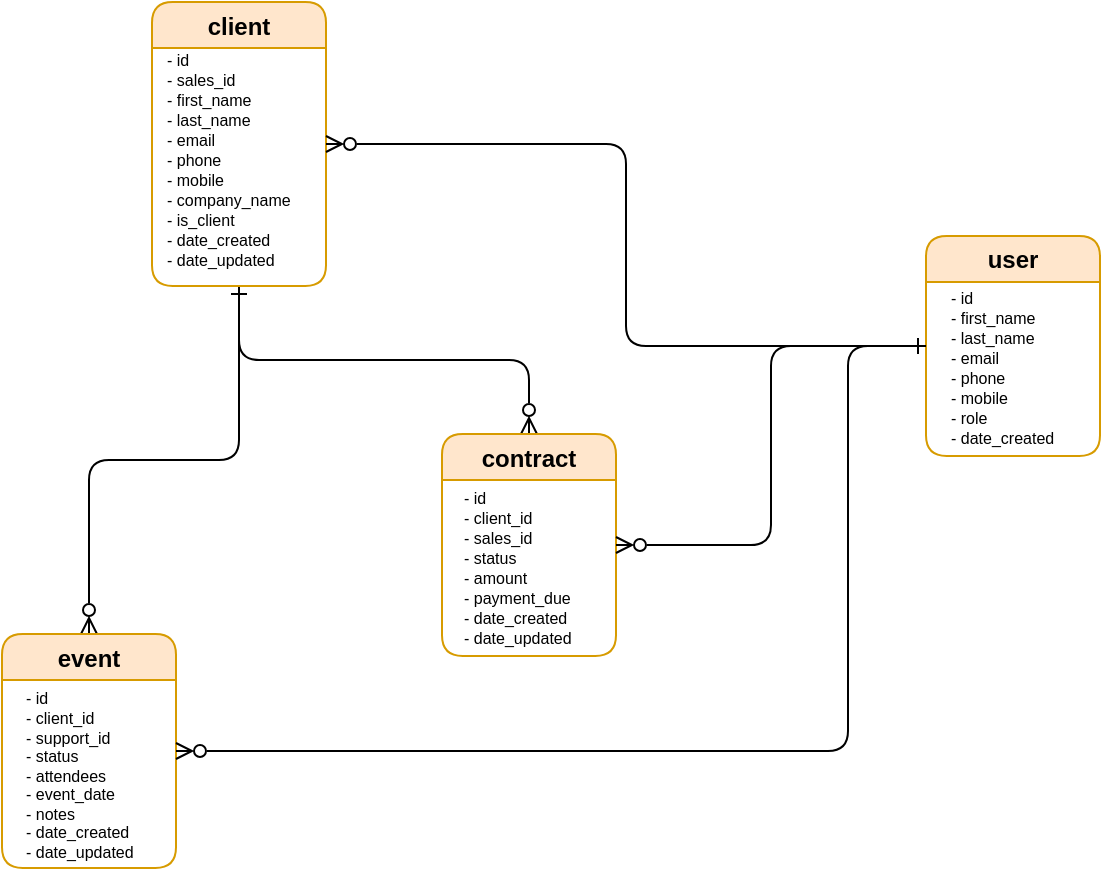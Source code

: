 <mxfile version="15.5.4" type="embed"><diagram id="Kf3mRJmbqOAMH1zy04or" name="Page-1"><mxGraphModel dx="957" dy="767" grid="0" gridSize="10" guides="1" tooltips="1" connect="1" arrows="1" fold="1" page="1" pageScale="1" pageWidth="850" pageHeight="1100" background="none" math="0" shadow="0"><root><mxCell id="0"/><mxCell id="1" parent="0"/><mxCell id="78" style="edgeStyle=orthogonalEdgeStyle;orthogonalLoop=1;jettySize=auto;html=1;exitX=0.5;exitY=1;exitDx=0;exitDy=0;startArrow=ERone;startFill=0;endArrow=ERzeroToMany;endFill=0;" parent="1" source="3" target="5" edge="1"><mxGeometry relative="1" as="geometry"/></mxCell><mxCell id="79" style="edgeStyle=orthogonalEdgeStyle;orthogonalLoop=1;jettySize=auto;html=1;exitX=0.5;exitY=1;exitDx=0;exitDy=0;startArrow=ERone;startFill=0;endArrow=ERzeroToMany;endFill=0;" parent="1" source="3" target="4" edge="1"><mxGeometry relative="1" as="geometry"/></mxCell><mxCell id="3" value="client" style="swimlane;fillColor=#ffe6cc;strokeColor=#d79b00;startSize=23;rounded=1;" parent="1" vertex="1"><mxGeometry x="214" y="337" width="87" height="142" as="geometry"/></mxCell><mxCell id="61" value="- id&#10;- sales_id&#10;- first_name&#10;- last_name&#10;- email&#10;- phone&#10;- mobile&#10;- company_name&#10;- is_client&#10;- date_created&#10;- date_updated" style="text;align=left;verticalAlign=middle;resizable=0;points=[];autosize=1;strokeColor=none;fillColor=none;fontSize=8;horizontal=1;spacing=2;fontStyle=0;rounded=1;" parent="3" vertex="1"><mxGeometry x="5.5" y="20" width="76" height="118" as="geometry"/></mxCell><mxCell id="4" value="contract" style="swimlane;fillColor=#ffe6cc;strokeColor=#d79b00;rounded=1;" parent="1" vertex="1"><mxGeometry x="359" y="553" width="87" height="111" as="geometry"/></mxCell><mxCell id="62" value="- id&#10;- client_id&#10;- sales_id&#10;- status&#10;- amount&#10;- payment_due&#10;- date_created&#10;- date_updated" style="text;align=left;verticalAlign=middle;resizable=0;points=[];autosize=1;strokeColor=none;fillColor=none;fontSize=8;horizontal=1;spacing=2;fontStyle=0;rounded=1;" parent="4" vertex="1"><mxGeometry x="9" y="23" width="68" height="88" as="geometry"/></mxCell><mxCell id="5" value="event" style="swimlane;fillColor=#ffe6cc;strokeColor=#d79b00;rounded=1;" parent="1" vertex="1"><mxGeometry x="139" y="653" width="87" height="117" as="geometry"/></mxCell><mxCell id="63" value="- id&lt;br&gt;- client_id&lt;br&gt;- support_id&lt;br&gt;- status&lt;br&gt;- attendees&lt;br&gt;- event_date&lt;br&gt;- notes&lt;br&gt;- date_created&lt;br&gt;- date_updated" style="text;align=left;verticalAlign=middle;resizable=0;points=[];autosize=1;strokeColor=none;fillColor=none;fontSize=8;horizontal=1;spacing=2;fontStyle=0;html=1;rounded=1;" parent="5" vertex="1"><mxGeometry x="10" y="22" width="68" height="98" as="geometry"/></mxCell><mxCell id="65" value="" style="group;rounded=1;" parent="1" vertex="1" connectable="0"><mxGeometry x="604" y="451" width="87" height="136" as="geometry"/></mxCell><mxCell id="6" value="user" style="swimlane;fillColor=#ffe6cc;strokeColor=#d79b00;whiteSpace=wrap;rounded=1;" parent="65" vertex="1"><mxGeometry x="-3" y="3" width="87" height="110" as="geometry"/></mxCell><mxCell id="64" value="- id&#10;- first_name&#10;- last_name&#10;- email&#10;- phone&#10;- mobile&#10;- role&#10;- date_created" style="text;align=left;verticalAlign=middle;resizable=0;points=[];autosize=1;strokeColor=none;fillColor=none;fontSize=8;horizontal=1;spacing=2;fontStyle=0;rounded=1;" parent="6" vertex="1"><mxGeometry x="10.5" y="22" width="66" height="88" as="geometry"/></mxCell><mxCell id="75" style="edgeStyle=orthogonalEdgeStyle;orthogonalLoop=1;jettySize=auto;html=1;exitX=0;exitY=0.5;exitDx=0;exitDy=0;entryX=1;entryY=0.5;entryDx=0;entryDy=0;startArrow=ERone;startFill=0;endArrow=ERzeroToMany;endFill=0;" parent="1" source="6" target="3" edge="1"><mxGeometry relative="1" as="geometry"/></mxCell><mxCell id="76" style="edgeStyle=orthogonalEdgeStyle;orthogonalLoop=1;jettySize=auto;html=1;exitX=0;exitY=0.5;exitDx=0;exitDy=0;entryX=1;entryY=0.5;entryDx=0;entryDy=0;startArrow=ERone;startFill=0;endArrow=ERzeroToMany;endFill=0;" parent="1" source="6" target="4" edge="1"><mxGeometry relative="1" as="geometry"/></mxCell><mxCell id="77" style="edgeStyle=orthogonalEdgeStyle;orthogonalLoop=1;jettySize=auto;html=1;exitX=0;exitY=0.5;exitDx=0;exitDy=0;entryX=1;entryY=0.5;entryDx=0;entryDy=0;startArrow=ERone;startFill=0;endArrow=ERzeroToMany;endFill=0;" parent="1" source="6" target="5" edge="1"><mxGeometry relative="1" as="geometry"><Array as="points"><mxPoint x="562" y="509"/><mxPoint x="562" y="712"/></Array></mxGeometry></mxCell></root></mxGraphModel></diagram></mxfile>